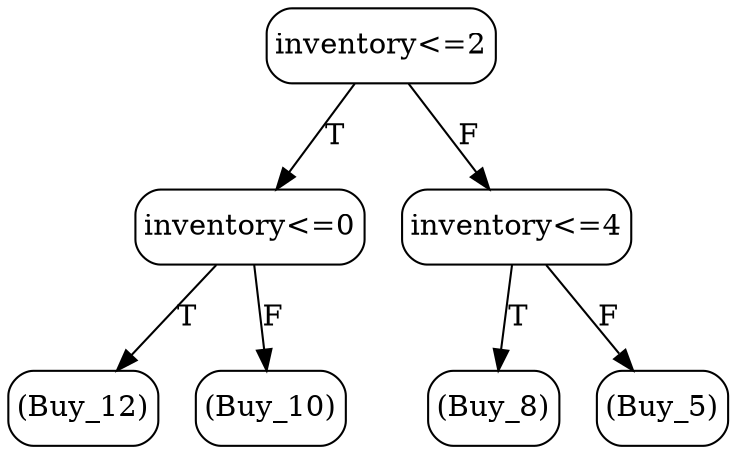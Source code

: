// decision tree
digraph {
	2 [label="(Buy_12)" margin="0.05,0.05" shape=box style=rounded]
	3 [label="(Buy_10)" margin="0.05,0.05" shape=box style=rounded]
	1 [label="inventory<=0" margin="0.05,0.05" shape=box style=rounded]
	1 -> 2 [label=T]
	1 -> 3 [label=F]
	5 [label="(Buy_8)" margin="0.05,0.05" shape=box style=rounded]
	6 [label="(Buy_5)" margin="0.05,0.05" shape=box style=rounded]
	4 [label="inventory<=4" margin="0.05,0.05" shape=box style=rounded]
	4 -> 5 [label=T]
	4 -> 6 [label=F]
	0 [label="inventory<=2" margin="0.05,0.05" shape=box style=rounded]
	0 -> 1 [label=T]
	0 -> 4 [label=F]
}
